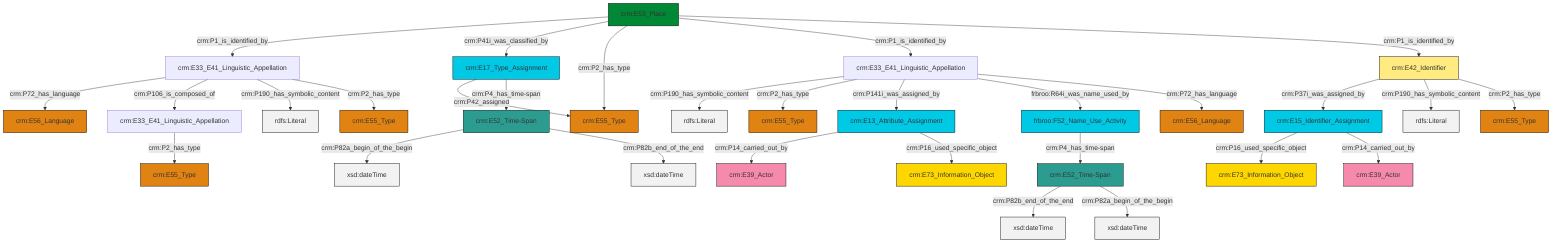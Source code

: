 graph TD
classDef Literal fill:#f2f2f2,stroke:#000000;
classDef CRM_Entity fill:#FFFFFF,stroke:#000000;
classDef Temporal_Entity fill:#00C9E6, stroke:#000000;
classDef Type fill:#E18312, stroke:#000000;
classDef Time-Span fill:#2C9C91, stroke:#000000;
classDef Appellation fill:#FFEB7F, stroke:#000000;
classDef Place fill:#008836, stroke:#000000;
classDef Persistent_Item fill:#B266B2, stroke:#000000;
classDef Conceptual_Object fill:#FFD700, stroke:#000000;
classDef Physical_Thing fill:#D2B48C, stroke:#000000;
classDef Actor fill:#f58aad, stroke:#000000;
classDef PC_Classes fill:#4ce600, stroke:#000000;
classDef Multi fill:#cccccc,stroke:#000000;

4["crm:E42_Identifier"]:::Appellation -->|crm:P37i_was_assigned_by| 5["crm:E15_Identifier_Assignment"]:::Temporal_Entity
6["crm:E53_Place"]:::Place -->|crm:P1_is_identified_by| 7["crm:E33_E41_Linguistic_Appellation"]:::Default
7["crm:E33_E41_Linguistic_Appellation"]:::Default -->|crm:P72_has_language| 2["crm:E56_Language"]:::Type
4["crm:E42_Identifier"]:::Appellation -->|crm:P190_has_symbolic_content| 8[rdfs:Literal]:::Literal
9["crm:E33_E41_Linguistic_Appellation"]:::Default -->|crm:P190_has_symbolic_content| 10[rdfs:Literal]:::Literal
9["crm:E33_E41_Linguistic_Appellation"]:::Default -->|crm:P2_has_type| 11["crm:E55_Type"]:::Type
12["crm:E52_Time-Span"]:::Time-Span -->|crm:P82b_end_of_the_end| 13[xsd:dateTime]:::Literal
14["crm:E52_Time-Span"]:::Time-Span -->|crm:P82a_begin_of_the_begin| 15[xsd:dateTime]:::Literal
5["crm:E15_Identifier_Assignment"]:::Temporal_Entity -->|crm:P16_used_specific_object| 16["crm:E73_Information_Object"]:::Conceptual_Object
9["crm:E33_E41_Linguistic_Appellation"]:::Default -->|crm:P141i_was_assigned_by| 20["crm:E13_Attribute_Assignment"]:::Temporal_Entity
7["crm:E33_E41_Linguistic_Appellation"]:::Default -->|crm:P106_is_composed_of| 21["crm:E33_E41_Linguistic_Appellation"]:::Default
6["crm:E53_Place"]:::Place -->|crm:P41i_was_classified_by| 22["crm:E17_Type_Assignment"]:::Temporal_Entity
9["crm:E33_E41_Linguistic_Appellation"]:::Default -->|frbroo:R64i_was_name_used_by| 26["frbroo:F52_Name_Use_Activity"]:::Temporal_Entity
7["crm:E33_E41_Linguistic_Appellation"]:::Default -->|crm:P190_has_symbolic_content| 28[rdfs:Literal]:::Literal
7["crm:E33_E41_Linguistic_Appellation"]:::Default -->|crm:P2_has_type| 29["crm:E55_Type"]:::Type
12["crm:E52_Time-Span"]:::Time-Span -->|crm:P82a_begin_of_the_begin| 32[xsd:dateTime]:::Literal
14["crm:E52_Time-Span"]:::Time-Span -->|crm:P82b_end_of_the_end| 34[xsd:dateTime]:::Literal
22["crm:E17_Type_Assignment"]:::Temporal_Entity -->|crm:P42_assigned| 24["crm:E55_Type"]:::Type
20["crm:E13_Attribute_Assignment"]:::Temporal_Entity -->|crm:P14_carried_out_by| 36["crm:E39_Actor"]:::Actor
22["crm:E17_Type_Assignment"]:::Temporal_Entity -->|crm:P4_has_time-span| 14["crm:E52_Time-Span"]:::Time-Span
6["crm:E53_Place"]:::Place -->|crm:P2_has_type| 24["crm:E55_Type"]:::Type
26["frbroo:F52_Name_Use_Activity"]:::Temporal_Entity -->|crm:P4_has_time-span| 12["crm:E52_Time-Span"]:::Time-Span
6["crm:E53_Place"]:::Place -->|crm:P1_is_identified_by| 9["crm:E33_E41_Linguistic_Appellation"]:::Default
6["crm:E53_Place"]:::Place -->|crm:P1_is_identified_by| 4["crm:E42_Identifier"]:::Appellation
5["crm:E15_Identifier_Assignment"]:::Temporal_Entity -->|crm:P14_carried_out_by| 30["crm:E39_Actor"]:::Actor
20["crm:E13_Attribute_Assignment"]:::Temporal_Entity -->|crm:P16_used_specific_object| 0["crm:E73_Information_Object"]:::Conceptual_Object
4["crm:E42_Identifier"]:::Appellation -->|crm:P2_has_type| 50["crm:E55_Type"]:::Type
21["crm:E33_E41_Linguistic_Appellation"]:::Default -->|crm:P2_has_type| 45["crm:E55_Type"]:::Type
9["crm:E33_E41_Linguistic_Appellation"]:::Default -->|crm:P72_has_language| 18["crm:E56_Language"]:::Type